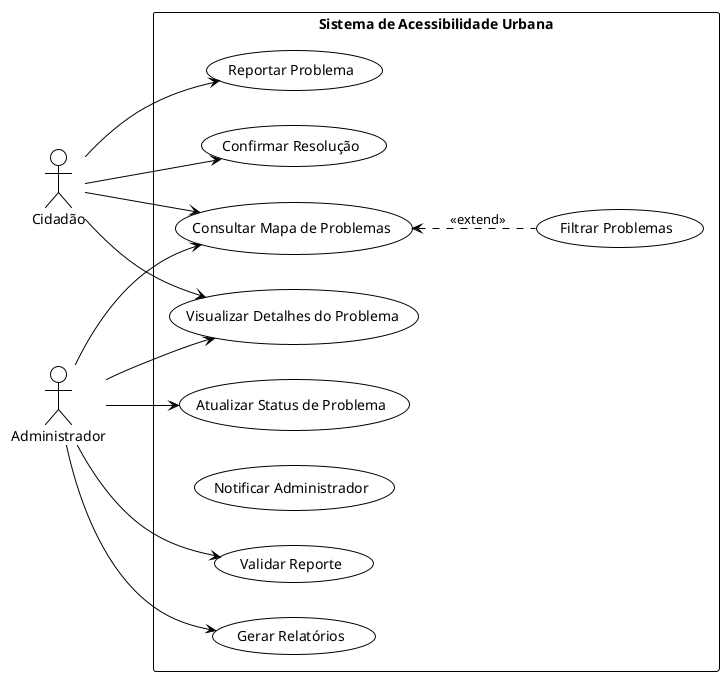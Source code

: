@startuml
!theme plain

left to right direction

actor "Cidadão" as Cidadao
actor "Administrador" as Admin

rectangle "Sistema de Acessibilidade Urbana" {
    usecase "Consultar Mapa de Problemas" as UC_ConsultarMapa
    usecase "Reportar Problema" as UC_ReportarProblema
    usecase "Filtrar Problemas" as UC_Filtrar
    usecase "Visualizar Detalhes do Problema" as UC_VerDetalhes
    usecase "Atualizar Status de Problema" as UC_AtualizarStatus
    usecase "Validar Reporte" as UC_ValidarReporte
    usecase "Notificar Administrador" as UC_Notificar
    usecase "Gerar Relatórios" as UC_GerarRelatorios
    usecase "Confirmar Resolução" as UC_ConfirmarResolucao
}

' Relacionamentos do Cidadão
Cidadao --> UC_ConsultarMapa
Cidadao --> UC_ReportarProblema
Cidadao --> UC_VerDetalhes
Cidadao --> UC_ConfirmarResolucao

' Relacionamentos do Administrador
Admin --> UC_AtualizarStatus
Admin --> UC_ValidarReporte
Admin --> UC_GerarRelatorios
Admin --> UC_ConsultarMapa
Admin --> UC_VerDetalhes

' Extends
UC_ConsultarMapa <.. UC_Filtrar : <<extend>>

@enduml